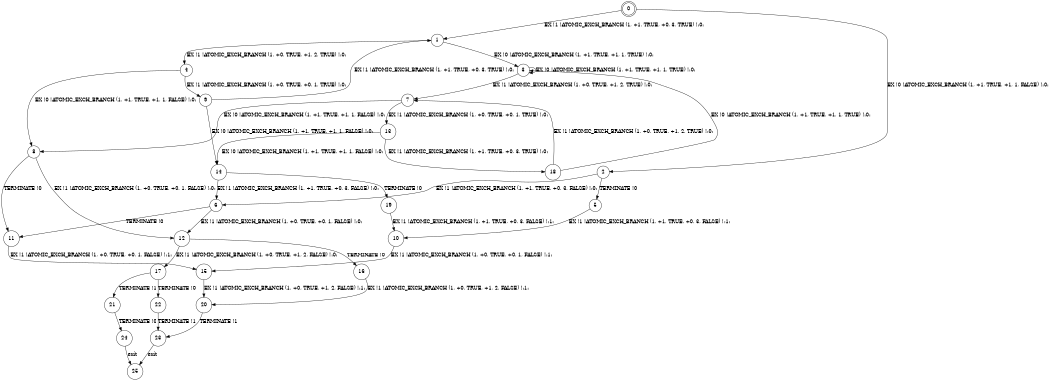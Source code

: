 digraph BCG {
size = "7, 10.5";
center = TRUE;
node [shape = circle];
0 [peripheries = 2];
0 -> 1 [label = "EX !1 !ATOMIC_EXCH_BRANCH (1, +1, TRUE, +0, 3, TRUE) !:0:"];
0 -> 2 [label = "EX !0 !ATOMIC_EXCH_BRANCH (1, +1, TRUE, +1, 1, FALSE) !:0:"];
1 -> 3 [label = "EX !0 !ATOMIC_EXCH_BRANCH (1, +1, TRUE, +1, 1, TRUE) !:0:"];
1 -> 4 [label = "EX !1 !ATOMIC_EXCH_BRANCH (1, +0, TRUE, +1, 2, TRUE) !:0:"];
2 -> 5 [label = "TERMINATE !0"];
2 -> 6 [label = "EX !1 !ATOMIC_EXCH_BRANCH (1, +1, TRUE, +0, 3, FALSE) !:0:"];
3 -> 7 [label = "EX !1 !ATOMIC_EXCH_BRANCH (1, +0, TRUE, +1, 2, TRUE) !:0:"];
3 -> 3 [label = "EX !0 !ATOMIC_EXCH_BRANCH (1, +1, TRUE, +1, 1, TRUE) !:0:"];
4 -> 8 [label = "EX !0 !ATOMIC_EXCH_BRANCH (1, +1, TRUE, +1, 1, FALSE) !:0:"];
4 -> 9 [label = "EX !1 !ATOMIC_EXCH_BRANCH (1, +0, TRUE, +0, 1, TRUE) !:0:"];
5 -> 10 [label = "EX !1 !ATOMIC_EXCH_BRANCH (1, +1, TRUE, +0, 3, FALSE) !:1:"];
6 -> 11 [label = "TERMINATE !0"];
6 -> 12 [label = "EX !1 !ATOMIC_EXCH_BRANCH (1, +0, TRUE, +0, 1, FALSE) !:0:"];
7 -> 13 [label = "EX !1 !ATOMIC_EXCH_BRANCH (1, +0, TRUE, +0, 1, TRUE) !:0:"];
7 -> 8 [label = "EX !0 !ATOMIC_EXCH_BRANCH (1, +1, TRUE, +1, 1, FALSE) !:0:"];
8 -> 11 [label = "TERMINATE !0"];
8 -> 12 [label = "EX !1 !ATOMIC_EXCH_BRANCH (1, +0, TRUE, +0, 1, FALSE) !:0:"];
9 -> 14 [label = "EX !0 !ATOMIC_EXCH_BRANCH (1, +1, TRUE, +1, 1, FALSE) !:0:"];
9 -> 1 [label = "EX !1 !ATOMIC_EXCH_BRANCH (1, +1, TRUE, +0, 3, TRUE) !:0:"];
10 -> 15 [label = "EX !1 !ATOMIC_EXCH_BRANCH (1, +0, TRUE, +0, 1, FALSE) !:1:"];
11 -> 15 [label = "EX !1 !ATOMIC_EXCH_BRANCH (1, +0, TRUE, +0, 1, FALSE) !:1:"];
12 -> 16 [label = "TERMINATE !0"];
12 -> 17 [label = "EX !1 !ATOMIC_EXCH_BRANCH (1, +0, TRUE, +1, 2, FALSE) !:0:"];
13 -> 18 [label = "EX !1 !ATOMIC_EXCH_BRANCH (1, +1, TRUE, +0, 3, TRUE) !:0:"];
13 -> 14 [label = "EX !0 !ATOMIC_EXCH_BRANCH (1, +1, TRUE, +1, 1, FALSE) !:0:"];
14 -> 19 [label = "TERMINATE !0"];
14 -> 6 [label = "EX !1 !ATOMIC_EXCH_BRANCH (1, +1, TRUE, +0, 3, FALSE) !:0:"];
15 -> 20 [label = "EX !1 !ATOMIC_EXCH_BRANCH (1, +0, TRUE, +1, 2, FALSE) !:1:"];
16 -> 20 [label = "EX !1 !ATOMIC_EXCH_BRANCH (1, +0, TRUE, +1, 2, FALSE) !:1:"];
17 -> 21 [label = "TERMINATE !1"];
17 -> 22 [label = "TERMINATE !0"];
18 -> 7 [label = "EX !1 !ATOMIC_EXCH_BRANCH (1, +0, TRUE, +1, 2, TRUE) !:0:"];
18 -> 3 [label = "EX !0 !ATOMIC_EXCH_BRANCH (1, +1, TRUE, +1, 1, TRUE) !:0:"];
19 -> 10 [label = "EX !1 !ATOMIC_EXCH_BRANCH (1, +1, TRUE, +0, 3, FALSE) !:1:"];
20 -> 23 [label = "TERMINATE !1"];
21 -> 24 [label = "TERMINATE !0"];
22 -> 23 [label = "TERMINATE !1"];
23 -> 25 [label = "exit"];
24 -> 25 [label = "exit"];
}
